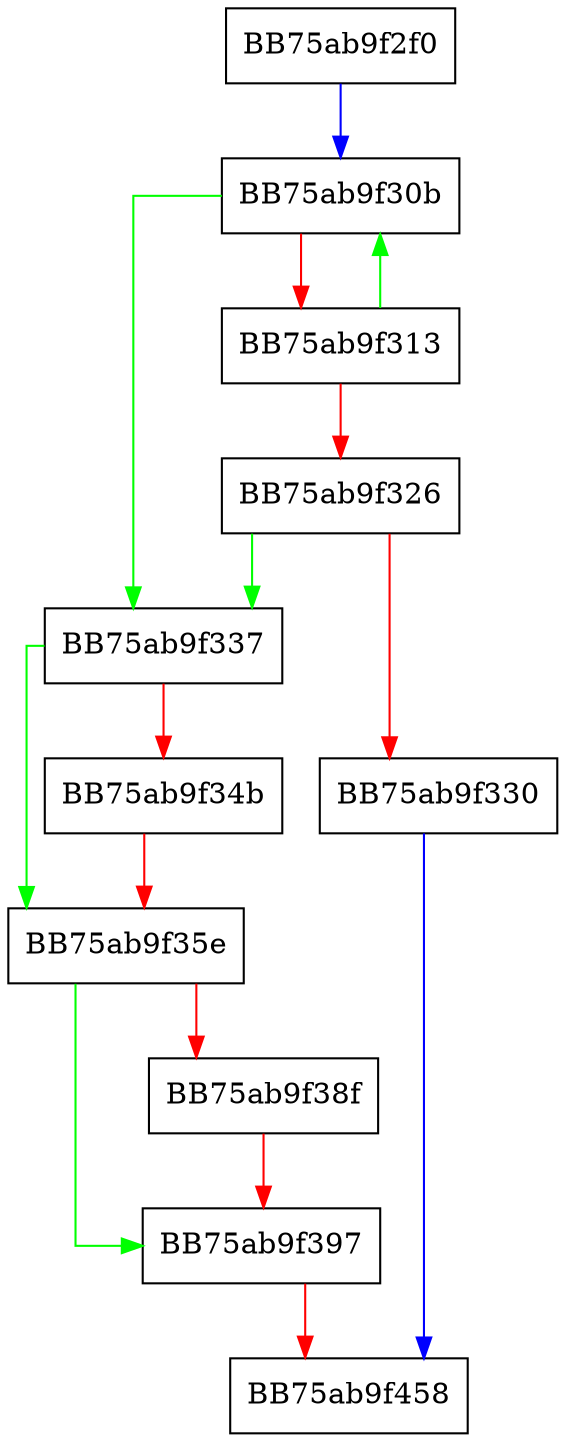 digraph match_recursion {
  node [shape="box"];
  graph [splines=ortho];
  BB75ab9f2f0 -> BB75ab9f30b [color="blue"];
  BB75ab9f30b -> BB75ab9f337 [color="green"];
  BB75ab9f30b -> BB75ab9f313 [color="red"];
  BB75ab9f313 -> BB75ab9f30b [color="green"];
  BB75ab9f313 -> BB75ab9f326 [color="red"];
  BB75ab9f326 -> BB75ab9f337 [color="green"];
  BB75ab9f326 -> BB75ab9f330 [color="red"];
  BB75ab9f330 -> BB75ab9f458 [color="blue"];
  BB75ab9f337 -> BB75ab9f35e [color="green"];
  BB75ab9f337 -> BB75ab9f34b [color="red"];
  BB75ab9f34b -> BB75ab9f35e [color="red"];
  BB75ab9f35e -> BB75ab9f397 [color="green"];
  BB75ab9f35e -> BB75ab9f38f [color="red"];
  BB75ab9f38f -> BB75ab9f397 [color="red"];
  BB75ab9f397 -> BB75ab9f458 [color="red"];
}